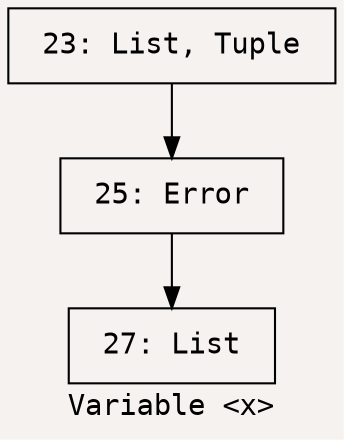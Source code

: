 digraph {
	label="Variable <x>"
	bgcolor="#f5f2f0"
	node [shape=box]
	node [fontname="Consolas,Monaco,'Andale Mono','Ubuntu Mono',monospace"]
	fontname="Consolas,Monaco,'Andale Mono','Ubuntu Mono',monospace"
	23 [label=" 23: List, Tuple "]
	25 [label=" 25: Error "]
	23 -> 25
	27 [label=" 27: List "]
	25 -> 27
}
